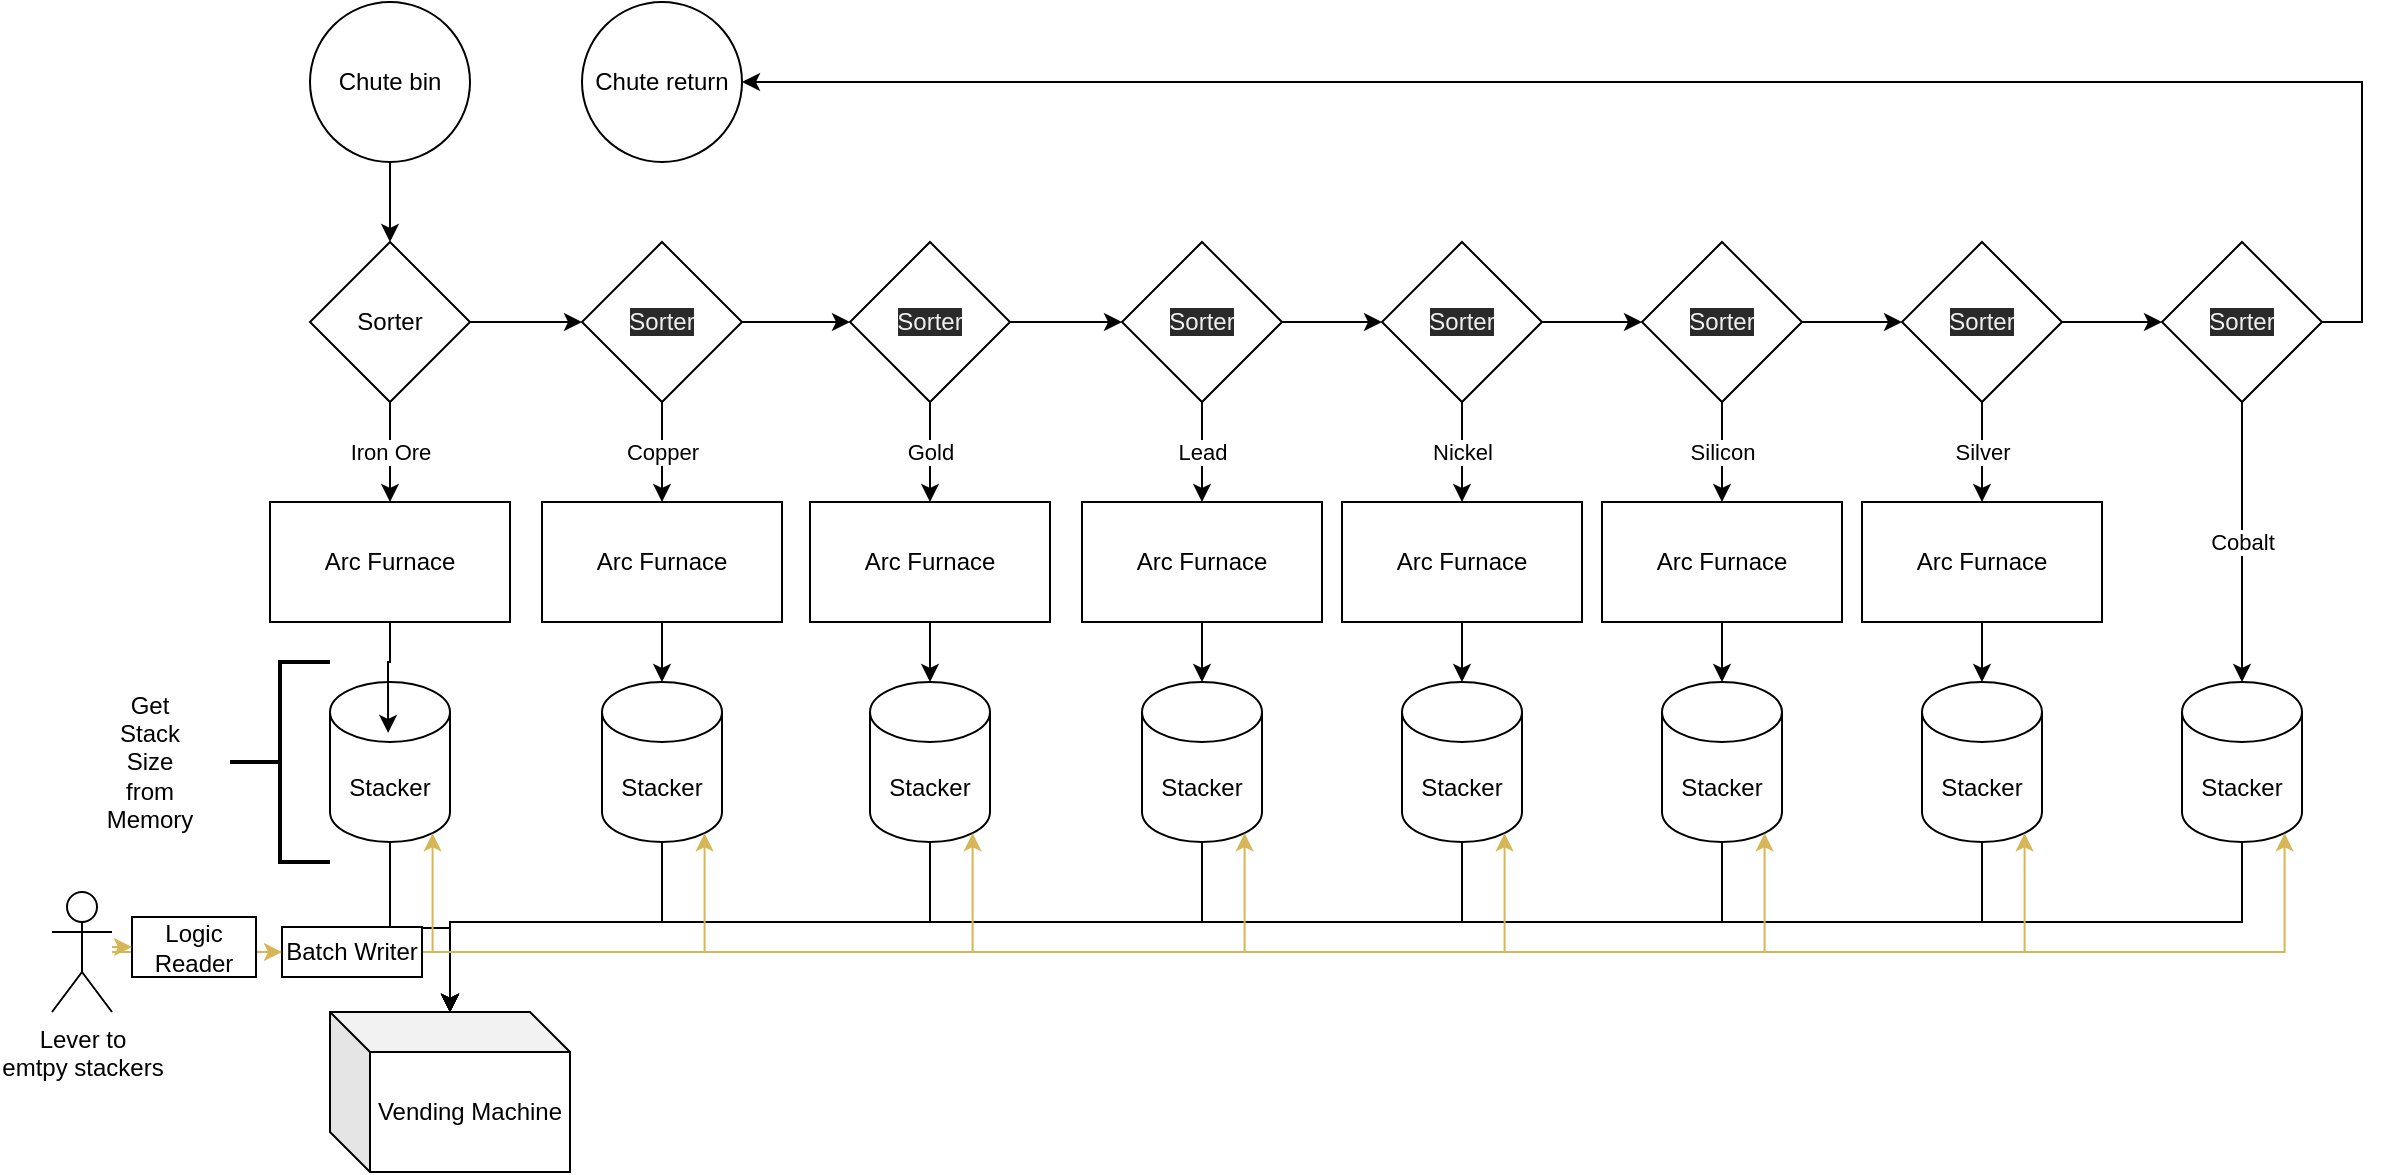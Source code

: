 <mxfile>
    <diagram id="BA1zwRH_yXaairhkdvYq" name="Page-1">
        <mxGraphModel dx="1077" dy="212" grid="1" gridSize="10" guides="1" tooltips="1" connect="1" arrows="1" fold="1" page="1" pageScale="1" pageWidth="827" pageHeight="1169" math="0" shadow="0">
            <root>
                <mxCell id="0"/>
                <mxCell id="1" parent="0"/>
                <mxCell id="26" style="edgeStyle=orthogonalEdgeStyle;rounded=0;orthogonalLoop=1;jettySize=auto;html=1;" parent="1" source="2" target="4" edge="1">
                    <mxGeometry relative="1" as="geometry"/>
                </mxCell>
                <mxCell id="2" value="Chute bin" style="ellipse;whiteSpace=wrap;html=1;aspect=fixed;" parent="1" vertex="1">
                    <mxGeometry x="104" y="80" width="80" height="80" as="geometry"/>
                </mxCell>
                <mxCell id="57" style="edgeStyle=orthogonalEdgeStyle;rounded=0;orthogonalLoop=1;jettySize=auto;html=1;" parent="1" source="3" target="56" edge="1">
                    <mxGeometry relative="1" as="geometry">
                        <Array as="points">
                            <mxPoint x="144" y="543"/>
                            <mxPoint x="174" y="543"/>
                        </Array>
                    </mxGeometry>
                </mxCell>
                <mxCell id="3" value="Stacker" style="shape=cylinder3;whiteSpace=wrap;html=1;boundedLbl=1;backgroundOutline=1;size=15;" parent="1" vertex="1">
                    <mxGeometry x="114" y="420" width="60" height="80" as="geometry"/>
                </mxCell>
                <mxCell id="27" style="edgeStyle=orthogonalEdgeStyle;rounded=0;orthogonalLoop=1;jettySize=auto;html=1;" parent="1" source="4" target="9" edge="1">
                    <mxGeometry relative="1" as="geometry"/>
                </mxCell>
                <mxCell id="28" value="Iron Ore" style="edgeStyle=orthogonalEdgeStyle;rounded=0;orthogonalLoop=1;jettySize=auto;html=1;" parent="1" source="4" target="7" edge="1">
                    <mxGeometry relative="1" as="geometry"/>
                </mxCell>
                <mxCell id="4" value="Sorter" style="rhombus;whiteSpace=wrap;html=1;" parent="1" vertex="1">
                    <mxGeometry x="104" y="200" width="80" height="80" as="geometry"/>
                </mxCell>
                <mxCell id="5" value="" style="strokeWidth=2;html=1;shape=mxgraph.flowchart.annotation_2;align=left;labelPosition=right;pointerEvents=1;" parent="1" vertex="1">
                    <mxGeometry x="64" y="410" width="50" height="100" as="geometry"/>
                </mxCell>
                <mxCell id="6" value="Get Stack Size from Memory" style="text;html=1;strokeColor=none;fillColor=none;align=center;verticalAlign=middle;whiteSpace=wrap;rounded=0;" parent="1" vertex="1">
                    <mxGeometry x="4" y="450" width="40" height="20" as="geometry"/>
                </mxCell>
                <mxCell id="48" style="edgeStyle=orthogonalEdgeStyle;rounded=0;orthogonalLoop=1;jettySize=auto;html=1;entryX=0.484;entryY=0.318;entryDx=0;entryDy=0;entryPerimeter=0;" parent="1" source="7" target="3" edge="1">
                    <mxGeometry relative="1" as="geometry"/>
                </mxCell>
                <mxCell id="7" value="Arc Furnace" style="rounded=0;whiteSpace=wrap;html=1;" parent="1" vertex="1">
                    <mxGeometry x="84" y="330" width="120" height="60" as="geometry"/>
                </mxCell>
                <mxCell id="58" style="edgeStyle=orthogonalEdgeStyle;rounded=0;orthogonalLoop=1;jettySize=auto;html=1;" parent="1" source="8" target="56" edge="1">
                    <mxGeometry relative="1" as="geometry">
                        <Array as="points">
                            <mxPoint x="280" y="540"/>
                            <mxPoint x="174" y="540"/>
                        </Array>
                    </mxGeometry>
                </mxCell>
                <mxCell id="8" value="Stacker" style="shape=cylinder3;whiteSpace=wrap;html=1;boundedLbl=1;backgroundOutline=1;size=15;" parent="1" vertex="1">
                    <mxGeometry x="250" y="420" width="60" height="80" as="geometry"/>
                </mxCell>
                <mxCell id="29" value="Copper" style="edgeStyle=orthogonalEdgeStyle;rounded=0;orthogonalLoop=1;jettySize=auto;html=1;" parent="1" source="9" target="10" edge="1">
                    <mxGeometry relative="1" as="geometry"/>
                </mxCell>
                <mxCell id="30" style="edgeStyle=orthogonalEdgeStyle;rounded=0;orthogonalLoop=1;jettySize=auto;html=1;" parent="1" source="9" target="12" edge="1">
                    <mxGeometry relative="1" as="geometry"/>
                </mxCell>
                <mxCell id="9" value="&#10;&#10;&lt;span style=&quot;color: rgb(240, 240, 240); font-family: helvetica; font-size: 12px; font-style: normal; font-weight: 400; letter-spacing: normal; text-align: center; text-indent: 0px; text-transform: none; word-spacing: 0px; background-color: rgb(42, 42, 42); display: inline; float: none;&quot;&gt;Sorter&lt;/span&gt;&#10;&#10;" style="rhombus;whiteSpace=wrap;html=1;" parent="1" vertex="1">
                    <mxGeometry x="240" y="200" width="80" height="80" as="geometry"/>
                </mxCell>
                <mxCell id="49" style="edgeStyle=orthogonalEdgeStyle;rounded=0;orthogonalLoop=1;jettySize=auto;html=1;" parent="1" source="10" target="8" edge="1">
                    <mxGeometry relative="1" as="geometry"/>
                </mxCell>
                <mxCell id="10" value="Arc Furnace" style="rounded=0;whiteSpace=wrap;html=1;" parent="1" vertex="1">
                    <mxGeometry x="220" y="330" width="120" height="60" as="geometry"/>
                </mxCell>
                <mxCell id="59" style="edgeStyle=orthogonalEdgeStyle;rounded=0;orthogonalLoop=1;jettySize=auto;html=1;" parent="1" source="11" target="56" edge="1">
                    <mxGeometry relative="1" as="geometry">
                        <Array as="points">
                            <mxPoint x="414" y="540"/>
                            <mxPoint x="174" y="540"/>
                        </Array>
                    </mxGeometry>
                </mxCell>
                <mxCell id="11" value="Stacker" style="shape=cylinder3;whiteSpace=wrap;html=1;boundedLbl=1;backgroundOutline=1;size=15;" parent="1" vertex="1">
                    <mxGeometry x="384" y="420" width="60" height="80" as="geometry"/>
                </mxCell>
                <mxCell id="31" value="Gold" style="edgeStyle=orthogonalEdgeStyle;rounded=0;orthogonalLoop=1;jettySize=auto;html=1;" parent="1" source="12" target="13" edge="1">
                    <mxGeometry relative="1" as="geometry"/>
                </mxCell>
                <mxCell id="32" style="edgeStyle=orthogonalEdgeStyle;rounded=0;orthogonalLoop=1;jettySize=auto;html=1;" parent="1" source="12" target="15" edge="1">
                    <mxGeometry relative="1" as="geometry"/>
                </mxCell>
                <mxCell id="12" value="&#10;&#10;&lt;span style=&quot;color: rgb(240, 240, 240); font-family: helvetica; font-size: 12px; font-style: normal; font-weight: 400; letter-spacing: normal; text-align: center; text-indent: 0px; text-transform: none; word-spacing: 0px; background-color: rgb(42, 42, 42); display: inline; float: none;&quot;&gt;Sorter&lt;/span&gt;&#10;&#10;" style="rhombus;whiteSpace=wrap;html=1;" parent="1" vertex="1">
                    <mxGeometry x="374" y="200" width="80" height="80" as="geometry"/>
                </mxCell>
                <mxCell id="50" style="edgeStyle=orthogonalEdgeStyle;rounded=0;orthogonalLoop=1;jettySize=auto;html=1;" parent="1" source="13" target="11" edge="1">
                    <mxGeometry relative="1" as="geometry"/>
                </mxCell>
                <mxCell id="13" value="Arc Furnace" style="rounded=0;whiteSpace=wrap;html=1;" parent="1" vertex="1">
                    <mxGeometry x="354" y="330" width="120" height="60" as="geometry"/>
                </mxCell>
                <mxCell id="60" style="edgeStyle=orthogonalEdgeStyle;rounded=0;orthogonalLoop=1;jettySize=auto;html=1;" parent="1" source="14" target="56" edge="1">
                    <mxGeometry relative="1" as="geometry">
                        <Array as="points">
                            <mxPoint x="550" y="540"/>
                            <mxPoint x="174" y="540"/>
                        </Array>
                    </mxGeometry>
                </mxCell>
                <mxCell id="14" value="Stacker" style="shape=cylinder3;whiteSpace=wrap;html=1;boundedLbl=1;backgroundOutline=1;size=15;" parent="1" vertex="1">
                    <mxGeometry x="520" y="420" width="60" height="80" as="geometry"/>
                </mxCell>
                <mxCell id="33" value="Lead" style="edgeStyle=orthogonalEdgeStyle;rounded=0;orthogonalLoop=1;jettySize=auto;html=1;" parent="1" source="15" target="16" edge="1">
                    <mxGeometry relative="1" as="geometry"/>
                </mxCell>
                <mxCell id="34" style="edgeStyle=orthogonalEdgeStyle;rounded=0;orthogonalLoop=1;jettySize=auto;html=1;" parent="1" source="15" target="18" edge="1">
                    <mxGeometry relative="1" as="geometry"/>
                </mxCell>
                <mxCell id="15" value="&#10;&#10;&lt;span style=&quot;color: rgb(240, 240, 240); font-family: helvetica; font-size: 12px; font-style: normal; font-weight: 400; letter-spacing: normal; text-align: center; text-indent: 0px; text-transform: none; word-spacing: 0px; background-color: rgb(42, 42, 42); display: inline; float: none;&quot;&gt;Sorter&lt;/span&gt;&#10;&#10;" style="rhombus;whiteSpace=wrap;html=1;" parent="1" vertex="1">
                    <mxGeometry x="510" y="200" width="80" height="80" as="geometry"/>
                </mxCell>
                <mxCell id="51" style="edgeStyle=orthogonalEdgeStyle;rounded=0;orthogonalLoop=1;jettySize=auto;html=1;" parent="1" source="16" target="14" edge="1">
                    <mxGeometry relative="1" as="geometry"/>
                </mxCell>
                <mxCell id="16" value="Arc Furnace" style="rounded=0;whiteSpace=wrap;html=1;" parent="1" vertex="1">
                    <mxGeometry x="490" y="330" width="120" height="60" as="geometry"/>
                </mxCell>
                <mxCell id="61" style="edgeStyle=orthogonalEdgeStyle;rounded=0;orthogonalLoop=1;jettySize=auto;html=1;" parent="1" source="17" target="56" edge="1">
                    <mxGeometry relative="1" as="geometry">
                        <Array as="points">
                            <mxPoint x="680" y="540"/>
                            <mxPoint x="174" y="540"/>
                        </Array>
                    </mxGeometry>
                </mxCell>
                <mxCell id="17" value="Stacker" style="shape=cylinder3;whiteSpace=wrap;html=1;boundedLbl=1;backgroundOutline=1;size=15;" parent="1" vertex="1">
                    <mxGeometry x="650" y="420" width="60" height="80" as="geometry"/>
                </mxCell>
                <mxCell id="35" value="Nickel" style="edgeStyle=orthogonalEdgeStyle;rounded=0;orthogonalLoop=1;jettySize=auto;html=1;" parent="1" source="18" target="19" edge="1">
                    <mxGeometry relative="1" as="geometry"/>
                </mxCell>
                <mxCell id="36" style="edgeStyle=orthogonalEdgeStyle;rounded=0;orthogonalLoop=1;jettySize=auto;html=1;" parent="1" source="18" target="21" edge="1">
                    <mxGeometry relative="1" as="geometry"/>
                </mxCell>
                <mxCell id="18" value="&#10;&#10;&lt;span style=&quot;color: rgb(240, 240, 240); font-family: helvetica; font-size: 12px; font-style: normal; font-weight: 400; letter-spacing: normal; text-align: center; text-indent: 0px; text-transform: none; word-spacing: 0px; background-color: rgb(42, 42, 42); display: inline; float: none;&quot;&gt;Sorter&lt;/span&gt;&#10;&#10;" style="rhombus;whiteSpace=wrap;html=1;" parent="1" vertex="1">
                    <mxGeometry x="640" y="200" width="80" height="80" as="geometry"/>
                </mxCell>
                <mxCell id="53" style="edgeStyle=orthogonalEdgeStyle;rounded=0;orthogonalLoop=1;jettySize=auto;html=1;" parent="1" source="19" target="17" edge="1">
                    <mxGeometry relative="1" as="geometry"/>
                </mxCell>
                <mxCell id="19" value="Arc Furnace" style="rounded=0;whiteSpace=wrap;html=1;" parent="1" vertex="1">
                    <mxGeometry x="620" y="330" width="120" height="60" as="geometry"/>
                </mxCell>
                <mxCell id="62" style="edgeStyle=orthogonalEdgeStyle;rounded=0;orthogonalLoop=1;jettySize=auto;html=1;" parent="1" source="20" target="56" edge="1">
                    <mxGeometry relative="1" as="geometry">
                        <Array as="points">
                            <mxPoint x="810" y="540"/>
                            <mxPoint x="174" y="540"/>
                        </Array>
                    </mxGeometry>
                </mxCell>
                <mxCell id="20" value="Stacker" style="shape=cylinder3;whiteSpace=wrap;html=1;boundedLbl=1;backgroundOutline=1;size=15;" parent="1" vertex="1">
                    <mxGeometry x="780" y="420" width="60" height="80" as="geometry"/>
                </mxCell>
                <mxCell id="37" value="Silicon" style="edgeStyle=orthogonalEdgeStyle;rounded=0;orthogonalLoop=1;jettySize=auto;html=1;" parent="1" source="21" target="22" edge="1">
                    <mxGeometry relative="1" as="geometry"/>
                </mxCell>
                <mxCell id="38" style="edgeStyle=orthogonalEdgeStyle;rounded=0;orthogonalLoop=1;jettySize=auto;html=1;" parent="1" source="21" target="24" edge="1">
                    <mxGeometry relative="1" as="geometry"/>
                </mxCell>
                <mxCell id="21" value="&#10;&#10;&lt;span style=&quot;color: rgb(240, 240, 240); font-family: helvetica; font-size: 12px; font-style: normal; font-weight: 400; letter-spacing: normal; text-align: center; text-indent: 0px; text-transform: none; word-spacing: 0px; background-color: rgb(42, 42, 42); display: inline; float: none;&quot;&gt;Sorter&lt;/span&gt;&#10;&#10;" style="rhombus;whiteSpace=wrap;html=1;" parent="1" vertex="1">
                    <mxGeometry x="770" y="200" width="80" height="80" as="geometry"/>
                </mxCell>
                <mxCell id="54" style="edgeStyle=orthogonalEdgeStyle;rounded=0;orthogonalLoop=1;jettySize=auto;html=1;" parent="1" source="22" target="20" edge="1">
                    <mxGeometry relative="1" as="geometry"/>
                </mxCell>
                <mxCell id="22" value="Arc Furnace" style="rounded=0;whiteSpace=wrap;html=1;" parent="1" vertex="1">
                    <mxGeometry x="750" y="330" width="120" height="60" as="geometry"/>
                </mxCell>
                <mxCell id="63" style="edgeStyle=orthogonalEdgeStyle;rounded=0;orthogonalLoop=1;jettySize=auto;html=1;" parent="1" source="23" target="56" edge="1">
                    <mxGeometry relative="1" as="geometry">
                        <Array as="points">
                            <mxPoint x="940" y="540"/>
                            <mxPoint x="174" y="540"/>
                        </Array>
                    </mxGeometry>
                </mxCell>
                <mxCell id="23" value="Stacker" style="shape=cylinder3;whiteSpace=wrap;html=1;boundedLbl=1;backgroundOutline=1;size=15;" parent="1" vertex="1">
                    <mxGeometry x="910" y="420" width="60" height="80" as="geometry"/>
                </mxCell>
                <mxCell id="39" value="Silver" style="edgeStyle=orthogonalEdgeStyle;rounded=0;orthogonalLoop=1;jettySize=auto;html=1;" parent="1" source="24" target="25" edge="1">
                    <mxGeometry relative="1" as="geometry"/>
                </mxCell>
                <mxCell id="45" style="edgeStyle=orthogonalEdgeStyle;rounded=0;orthogonalLoop=1;jettySize=auto;html=1;" parent="1" source="24" target="42" edge="1">
                    <mxGeometry relative="1" as="geometry"/>
                </mxCell>
                <mxCell id="24" value="&#10;&#10;&lt;span style=&quot;color: rgb(240, 240, 240); font-family: helvetica; font-size: 12px; font-style: normal; font-weight: 400; letter-spacing: normal; text-align: center; text-indent: 0px; text-transform: none; word-spacing: 0px; background-color: rgb(42, 42, 42); display: inline; float: none;&quot;&gt;Sorter&lt;/span&gt;&#10;&#10;" style="rhombus;whiteSpace=wrap;html=1;" parent="1" vertex="1">
                    <mxGeometry x="900" y="200" width="80" height="80" as="geometry"/>
                </mxCell>
                <mxCell id="55" style="edgeStyle=orthogonalEdgeStyle;rounded=0;orthogonalLoop=1;jettySize=auto;html=1;" parent="1" source="25" target="23" edge="1">
                    <mxGeometry relative="1" as="geometry"/>
                </mxCell>
                <mxCell id="25" value="Arc Furnace" style="rounded=0;whiteSpace=wrap;html=1;" parent="1" vertex="1">
                    <mxGeometry x="880" y="330" width="120" height="60" as="geometry"/>
                </mxCell>
                <mxCell id="64" style="edgeStyle=orthogonalEdgeStyle;rounded=0;orthogonalLoop=1;jettySize=auto;html=1;" parent="1" source="40" target="56" edge="1">
                    <mxGeometry relative="1" as="geometry">
                        <Array as="points">
                            <mxPoint x="1070" y="540"/>
                            <mxPoint x="174" y="540"/>
                        </Array>
                    </mxGeometry>
                </mxCell>
                <mxCell id="40" value="Stacker" style="shape=cylinder3;whiteSpace=wrap;html=1;boundedLbl=1;backgroundOutline=1;size=15;" parent="1" vertex="1">
                    <mxGeometry x="1040" y="420" width="60" height="80" as="geometry"/>
                </mxCell>
                <mxCell id="44" value="Cobalt" style="edgeStyle=orthogonalEdgeStyle;rounded=0;orthogonalLoop=1;jettySize=auto;html=1;entryX=0.5;entryY=0;entryDx=0;entryDy=0;entryPerimeter=0;" parent="1" source="42" target="40" edge="1">
                    <mxGeometry relative="1" as="geometry"/>
                </mxCell>
                <mxCell id="46" style="edgeStyle=orthogonalEdgeStyle;rounded=0;orthogonalLoop=1;jettySize=auto;html=1;" parent="1" source="42" target="47" edge="1">
                    <mxGeometry relative="1" as="geometry">
                        <mxPoint x="410" y="120" as="targetPoint"/>
                        <Array as="points">
                            <mxPoint x="1130" y="240"/>
                            <mxPoint x="1130" y="120"/>
                        </Array>
                    </mxGeometry>
                </mxCell>
                <mxCell id="42" value="&#10;&#10;&lt;span style=&quot;color: rgb(240, 240, 240); font-family: helvetica; font-size: 12px; font-style: normal; font-weight: 400; letter-spacing: normal; text-align: center; text-indent: 0px; text-transform: none; word-spacing: 0px; background-color: rgb(42, 42, 42); display: inline; float: none;&quot;&gt;Sorter&lt;/span&gt;&#10;&#10;" style="rhombus;whiteSpace=wrap;html=1;" parent="1" vertex="1">
                    <mxGeometry x="1030" y="200" width="80" height="80" as="geometry"/>
                </mxCell>
                <mxCell id="47" value="Chute return" style="ellipse;whiteSpace=wrap;html=1;aspect=fixed;" parent="1" vertex="1">
                    <mxGeometry x="240" y="80" width="80" height="80" as="geometry"/>
                </mxCell>
                <mxCell id="56" value="Vending Machine" style="shape=cube;whiteSpace=wrap;html=1;boundedLbl=1;backgroundOutline=1;darkOpacity=0.05;darkOpacity2=0.1;" parent="1" vertex="1">
                    <mxGeometry x="114" y="585" width="120" height="80" as="geometry"/>
                </mxCell>
                <mxCell id="66" style="edgeStyle=orthogonalEdgeStyle;rounded=0;orthogonalLoop=1;jettySize=auto;html=1;entryX=0.855;entryY=1;entryDx=0;entryDy=-4.35;entryPerimeter=0;fillColor=#fff2cc;strokeColor=#d6b656;" parent="1" source="65" target="3" edge="1">
                    <mxGeometry relative="1" as="geometry">
                        <Array as="points">
                            <mxPoint x="165" y="555"/>
                        </Array>
                    </mxGeometry>
                </mxCell>
                <mxCell id="67" style="edgeStyle=orthogonalEdgeStyle;rounded=0;orthogonalLoop=1;jettySize=auto;html=1;entryX=0.855;entryY=1;entryDx=0;entryDy=-4.35;entryPerimeter=0;fillColor=#fff2cc;strokeColor=#d6b656;" parent="1" source="65" target="8" edge="1">
                    <mxGeometry relative="1" as="geometry"/>
                </mxCell>
                <mxCell id="68" style="edgeStyle=orthogonalEdgeStyle;rounded=0;orthogonalLoop=1;jettySize=auto;html=1;entryX=0.855;entryY=1;entryDx=0;entryDy=-4.35;entryPerimeter=0;fillColor=#fff2cc;strokeColor=#d6b656;" parent="1" source="65" target="11" edge="1">
                    <mxGeometry relative="1" as="geometry"/>
                </mxCell>
                <mxCell id="69" style="edgeStyle=orthogonalEdgeStyle;rounded=0;orthogonalLoop=1;jettySize=auto;html=1;entryX=0.855;entryY=1;entryDx=0;entryDy=-4.35;entryPerimeter=0;fillColor=#fff2cc;strokeColor=#d6b656;" parent="1" source="65" target="14" edge="1">
                    <mxGeometry relative="1" as="geometry"/>
                </mxCell>
                <mxCell id="70" style="edgeStyle=orthogonalEdgeStyle;rounded=0;orthogonalLoop=1;jettySize=auto;html=1;entryX=0.855;entryY=1;entryDx=0;entryDy=-4.35;entryPerimeter=0;fillColor=#fff2cc;strokeColor=#d6b656;" parent="1" source="65" target="17" edge="1">
                    <mxGeometry relative="1" as="geometry"/>
                </mxCell>
                <mxCell id="71" style="edgeStyle=orthogonalEdgeStyle;rounded=0;orthogonalLoop=1;jettySize=auto;html=1;entryX=0.855;entryY=1;entryDx=0;entryDy=-4.35;entryPerimeter=0;fillColor=#fff2cc;strokeColor=#d6b656;" parent="1" source="65" target="20" edge="1">
                    <mxGeometry relative="1" as="geometry"/>
                </mxCell>
                <mxCell id="72" style="edgeStyle=orthogonalEdgeStyle;rounded=0;orthogonalLoop=1;jettySize=auto;html=1;entryX=0.855;entryY=1;entryDx=0;entryDy=-4.35;entryPerimeter=0;fillColor=#fff2cc;strokeColor=#d6b656;" parent="1" source="74" target="23" edge="1">
                    <mxGeometry relative="1" as="geometry"/>
                </mxCell>
                <mxCell id="73" style="edgeStyle=orthogonalEdgeStyle;rounded=0;orthogonalLoop=1;jettySize=auto;html=1;entryX=0.855;entryY=1;entryDx=0;entryDy=-4.35;entryPerimeter=0;fillColor=#fff2cc;strokeColor=#d6b656;" parent="1" source="74" target="40" edge="1">
                    <mxGeometry relative="1" as="geometry"/>
                </mxCell>
                <mxCell id="65" value="Lever to &lt;br&gt;emtpy stackers" style="shape=umlActor;verticalLabelPosition=bottom;verticalAlign=top;html=1;outlineConnect=0;" parent="1" vertex="1">
                    <mxGeometry x="-25" y="525" width="30" height="60" as="geometry"/>
                </mxCell>
                <mxCell id="75" style="edgeStyle=orthogonalEdgeStyle;rounded=0;orthogonalLoop=1;jettySize=auto;html=1;entryX=0.855;entryY=1;entryDx=0;entryDy=-4.35;entryPerimeter=0;fillColor=#fff2cc;strokeColor=#d6b656;" edge="1" parent="1" source="65" target="74">
                    <mxGeometry relative="1" as="geometry">
                        <mxPoint x="44" y="555.034" as="sourcePoint"/>
                        <mxPoint x="1091.3" y="495.65" as="targetPoint"/>
                        <Array as="points">
                            <mxPoint x="150" y="555"/>
                        </Array>
                    </mxGeometry>
                </mxCell>
                <mxCell id="74" value="Batch Writer" style="rounded=0;whiteSpace=wrap;html=1;" vertex="1" parent="1">
                    <mxGeometry x="90" y="542.5" width="70" height="25" as="geometry"/>
                </mxCell>
                <mxCell id="76" style="edgeStyle=orthogonalEdgeStyle;rounded=0;orthogonalLoop=1;jettySize=auto;html=1;fillColor=#fff2cc;strokeColor=#d6b656;entryX=0;entryY=0.5;entryDx=0;entryDy=0;" edge="1" parent="1" source="77" target="74">
                    <mxGeometry relative="1" as="geometry">
                        <mxPoint x="44" y="555.034" as="sourcePoint"/>
                        <mxPoint x="54" y="555" as="targetPoint"/>
                        <Array as="points">
                            <mxPoint x="72" y="555"/>
                            <mxPoint x="72" y="555"/>
                        </Array>
                    </mxGeometry>
                </mxCell>
                <mxCell id="77" value="Logic Reader" style="rounded=0;whiteSpace=wrap;html=1;" vertex="1" parent="1">
                    <mxGeometry x="15" y="537.5" width="62" height="30" as="geometry"/>
                </mxCell>
                <mxCell id="78" style="edgeStyle=orthogonalEdgeStyle;rounded=0;orthogonalLoop=1;jettySize=auto;html=1;fillColor=#fff2cc;strokeColor=#d6b656;entryX=0;entryY=0.5;entryDx=0;entryDy=0;" edge="1" parent="1" source="65" target="77">
                    <mxGeometry relative="1" as="geometry">
                        <mxPoint x="5" y="555" as="sourcePoint"/>
                        <mxPoint x="90" y="555" as="targetPoint"/>
                        <Array as="points">
                            <mxPoint x="5" y="553"/>
                        </Array>
                    </mxGeometry>
                </mxCell>
            </root>
        </mxGraphModel>
    </diagram>
</mxfile>